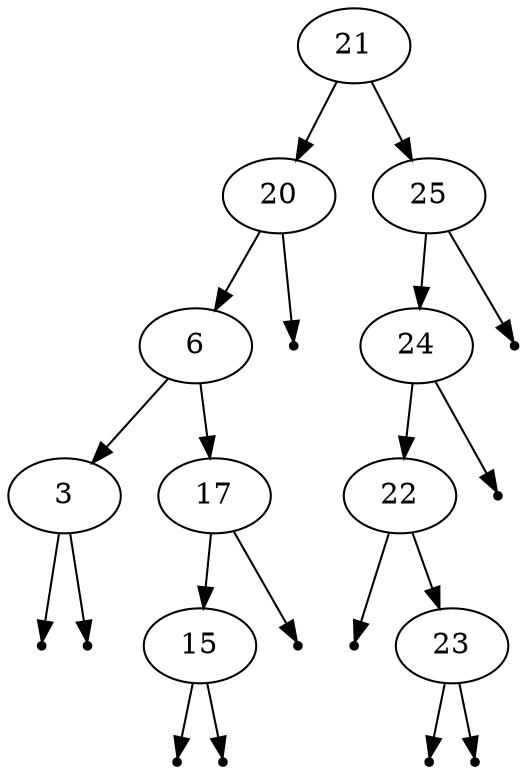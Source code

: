 digraph { 
graph[ordering="out"]; 
21 -> 20;
20 -> 6;
6 -> 3;
null0[shape=point]
3 -> null0;
null1[shape=point]
3 -> null1;
6 -> 17;
17 -> 15;
null2[shape=point]
15 -> null2;
null3[shape=point]
15 -> null3;
null4[shape=point]
17 -> null4;
null5[shape=point]
20 -> null5;
21 -> 25;
25 -> 24;
24 -> 22;
null6[shape=point]
22 -> null6;
22 -> 23;
null7[shape=point]
23 -> null7;
null8[shape=point]
23 -> null8;
null9[shape=point]
24 -> null9;
null10[shape=point]
25 -> null10;
}
